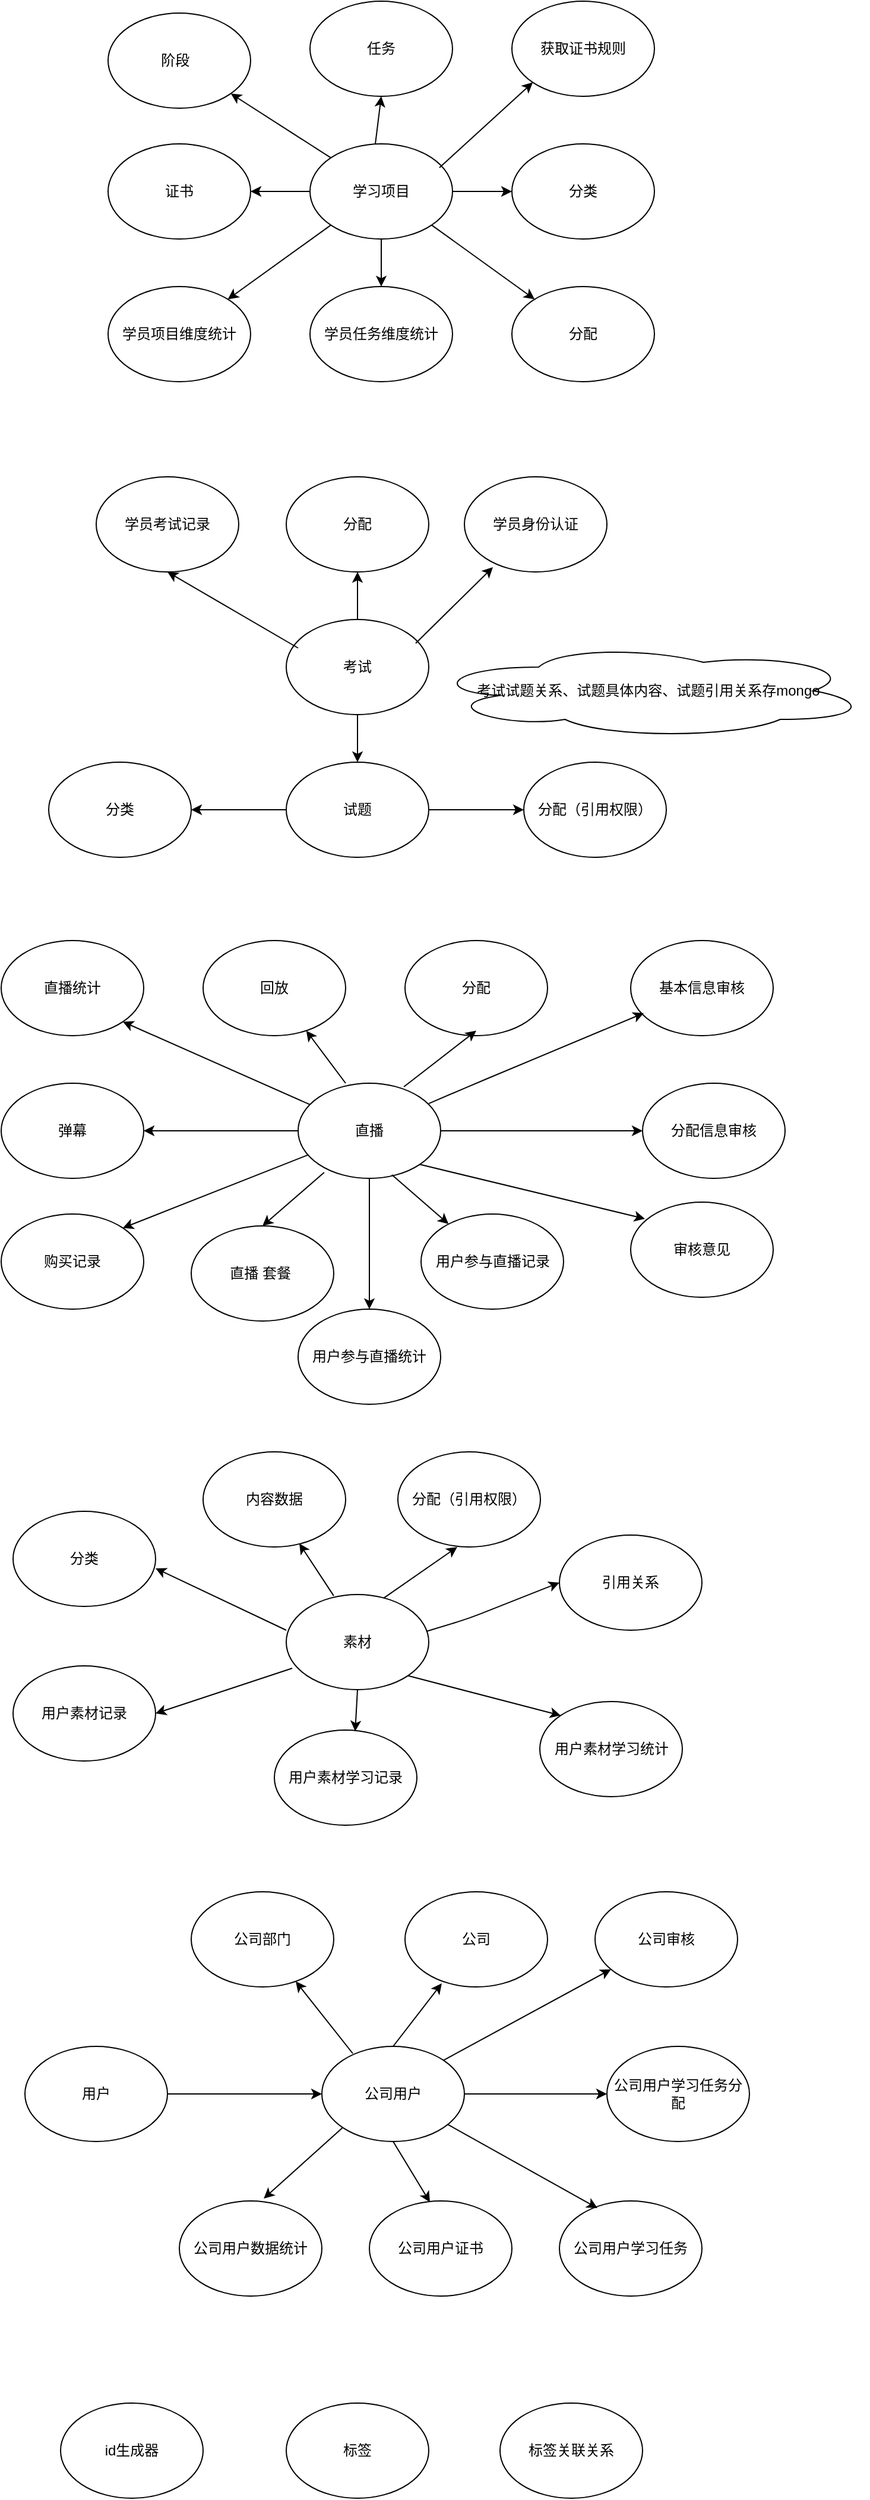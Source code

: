 <mxfile version="14.1.1" type="github">
  <diagram id="t8NCIz4bVcPVeXpqCKI4" name="Page-1">
    <mxGraphModel dx="1186" dy="764" grid="1" gridSize="10" guides="1" tooltips="1" connect="1" arrows="1" fold="1" page="1" pageScale="1" pageWidth="827" pageHeight="1169" math="0" shadow="0">
      <root>
        <mxCell id="0" />
        <mxCell id="1" parent="0" />
        <mxCell id="8nQMXK6_oTZO91173ZuV-10" value="" style="edgeStyle=orthogonalEdgeStyle;rounded=0;orthogonalLoop=1;jettySize=auto;html=1;" edge="1" parent="1" source="8nQMXK6_oTZO91173ZuV-1" target="8nQMXK6_oTZO91173ZuV-7">
          <mxGeometry relative="1" as="geometry" />
        </mxCell>
        <mxCell id="8nQMXK6_oTZO91173ZuV-1" value="学习项目" style="ellipse;whiteSpace=wrap;html=1;" vertex="1" parent="1">
          <mxGeometry x="330" y="200" width="120" height="80" as="geometry" />
        </mxCell>
        <mxCell id="8nQMXK6_oTZO91173ZuV-2" value="阶段&amp;nbsp;&amp;nbsp;" style="ellipse;whiteSpace=wrap;html=1;" vertex="1" parent="1">
          <mxGeometry x="160" y="90" width="120" height="80" as="geometry" />
        </mxCell>
        <mxCell id="8nQMXK6_oTZO91173ZuV-3" value="任务" style="ellipse;whiteSpace=wrap;html=1;" vertex="1" parent="1">
          <mxGeometry x="330" y="80" width="120" height="80" as="geometry" />
        </mxCell>
        <mxCell id="8nQMXK6_oTZO91173ZuV-4" value="分类" style="ellipse;whiteSpace=wrap;html=1;" vertex="1" parent="1">
          <mxGeometry x="500" y="200" width="120" height="80" as="geometry" />
        </mxCell>
        <mxCell id="8nQMXK6_oTZO91173ZuV-5" value="分配" style="ellipse;whiteSpace=wrap;html=1;" vertex="1" parent="1">
          <mxGeometry x="500" y="320" width="120" height="80" as="geometry" />
        </mxCell>
        <mxCell id="8nQMXK6_oTZO91173ZuV-6" value="获取证书规则" style="ellipse;whiteSpace=wrap;html=1;" vertex="1" parent="1">
          <mxGeometry x="500" y="80" width="120" height="80" as="geometry" />
        </mxCell>
        <mxCell id="8nQMXK6_oTZO91173ZuV-7" value="证书" style="ellipse;whiteSpace=wrap;html=1;" vertex="1" parent="1">
          <mxGeometry x="160" y="200" width="120" height="80" as="geometry" />
        </mxCell>
        <mxCell id="8nQMXK6_oTZO91173ZuV-8" value="学员项目维度统计" style="ellipse;whiteSpace=wrap;html=1;" vertex="1" parent="1">
          <mxGeometry x="160" y="320" width="120" height="80" as="geometry" />
        </mxCell>
        <mxCell id="8nQMXK6_oTZO91173ZuV-9" value="学员任务维度统计" style="ellipse;whiteSpace=wrap;html=1;" vertex="1" parent="1">
          <mxGeometry x="330" y="320" width="120" height="80" as="geometry" />
        </mxCell>
        <mxCell id="8nQMXK6_oTZO91173ZuV-13" value="" style="endArrow=classic;html=1;entryX=0;entryY=1;entryDx=0;entryDy=0;" edge="1" parent="1" target="8nQMXK6_oTZO91173ZuV-6">
          <mxGeometry width="50" height="50" relative="1" as="geometry">
            <mxPoint x="439" y="220" as="sourcePoint" />
            <mxPoint x="489" y="170" as="targetPoint" />
          </mxGeometry>
        </mxCell>
        <mxCell id="8nQMXK6_oTZO91173ZuV-14" value="" style="endArrow=classic;html=1;entryX=0.5;entryY=1;entryDx=0;entryDy=0;" edge="1" parent="1" target="8nQMXK6_oTZO91173ZuV-3">
          <mxGeometry width="50" height="50" relative="1" as="geometry">
            <mxPoint x="385" y="200" as="sourcePoint" />
            <mxPoint x="463.574" y="128.284" as="targetPoint" />
          </mxGeometry>
        </mxCell>
        <mxCell id="8nQMXK6_oTZO91173ZuV-16" value="" style="endArrow=classic;html=1;exitX=0;exitY=0;exitDx=0;exitDy=0;" edge="1" parent="1" source="8nQMXK6_oTZO91173ZuV-1" target="8nQMXK6_oTZO91173ZuV-2">
          <mxGeometry width="50" height="50" relative="1" as="geometry">
            <mxPoint x="320" y="220" as="sourcePoint" />
            <mxPoint x="370" y="170" as="targetPoint" />
          </mxGeometry>
        </mxCell>
        <mxCell id="8nQMXK6_oTZO91173ZuV-18" value="" style="endArrow=classic;html=1;entryX=0;entryY=0.5;entryDx=0;entryDy=0;exitX=1;exitY=0.5;exitDx=0;exitDy=0;" edge="1" parent="1" source="8nQMXK6_oTZO91173ZuV-1" target="8nQMXK6_oTZO91173ZuV-4">
          <mxGeometry width="50" height="50" relative="1" as="geometry">
            <mxPoint x="450" y="270" as="sourcePoint" />
            <mxPoint x="500" y="220" as="targetPoint" />
          </mxGeometry>
        </mxCell>
        <mxCell id="8nQMXK6_oTZO91173ZuV-19" value="" style="endArrow=classic;html=1;exitX=0;exitY=1;exitDx=0;exitDy=0;" edge="1" parent="1" source="8nQMXK6_oTZO91173ZuV-1" target="8nQMXK6_oTZO91173ZuV-8">
          <mxGeometry width="50" height="50" relative="1" as="geometry">
            <mxPoint x="380" y="280" as="sourcePoint" />
            <mxPoint x="430" y="230" as="targetPoint" />
          </mxGeometry>
        </mxCell>
        <mxCell id="8nQMXK6_oTZO91173ZuV-20" value="" style="endArrow=classic;html=1;exitX=0.5;exitY=1;exitDx=0;exitDy=0;" edge="1" parent="1" source="8nQMXK6_oTZO91173ZuV-1" target="8nQMXK6_oTZO91173ZuV-9">
          <mxGeometry width="50" height="50" relative="1" as="geometry">
            <mxPoint x="380" y="290" as="sourcePoint" />
            <mxPoint x="430" y="240" as="targetPoint" />
          </mxGeometry>
        </mxCell>
        <mxCell id="8nQMXK6_oTZO91173ZuV-21" value="" style="endArrow=classic;html=1;exitX=1;exitY=1;exitDx=0;exitDy=0;" edge="1" parent="1" source="8nQMXK6_oTZO91173ZuV-1" target="8nQMXK6_oTZO91173ZuV-5">
          <mxGeometry width="50" height="50" relative="1" as="geometry">
            <mxPoint x="420" y="270" as="sourcePoint" />
            <mxPoint x="470" y="220" as="targetPoint" />
          </mxGeometry>
        </mxCell>
        <mxCell id="8nQMXK6_oTZO91173ZuV-29" value="" style="edgeStyle=orthogonalEdgeStyle;rounded=0;orthogonalLoop=1;jettySize=auto;html=1;" edge="1" parent="1" source="8nQMXK6_oTZO91173ZuV-22" target="8nQMXK6_oTZO91173ZuV-24">
          <mxGeometry relative="1" as="geometry" />
        </mxCell>
        <mxCell id="8nQMXK6_oTZO91173ZuV-33" value="" style="edgeStyle=orthogonalEdgeStyle;rounded=0;orthogonalLoop=1;jettySize=auto;html=1;" edge="1" parent="1" source="8nQMXK6_oTZO91173ZuV-22" target="8nQMXK6_oTZO91173ZuV-32">
          <mxGeometry relative="1" as="geometry" />
        </mxCell>
        <mxCell id="8nQMXK6_oTZO91173ZuV-22" value="考试" style="ellipse;whiteSpace=wrap;html=1;" vertex="1" parent="1">
          <mxGeometry x="310" y="600" width="120" height="80" as="geometry" />
        </mxCell>
        <mxCell id="8nQMXK6_oTZO91173ZuV-23" value="学员考试记录" style="ellipse;whiteSpace=wrap;html=1;" vertex="1" parent="1">
          <mxGeometry x="150" y="480" width="120" height="80" as="geometry" />
        </mxCell>
        <mxCell id="8nQMXK6_oTZO91173ZuV-24" value="分配" style="ellipse;whiteSpace=wrap;html=1;" vertex="1" parent="1">
          <mxGeometry x="310" y="480" width="120" height="80" as="geometry" />
        </mxCell>
        <mxCell id="8nQMXK6_oTZO91173ZuV-25" value="学员身份认证" style="ellipse;whiteSpace=wrap;html=1;" vertex="1" parent="1">
          <mxGeometry x="460" y="480" width="120" height="80" as="geometry" />
        </mxCell>
        <mxCell id="8nQMXK6_oTZO91173ZuV-30" value="" style="endArrow=classic;html=1;entryX=0.2;entryY=0.95;entryDx=0;entryDy=0;entryPerimeter=0;" edge="1" parent="1" target="8nQMXK6_oTZO91173ZuV-25">
          <mxGeometry width="50" height="50" relative="1" as="geometry">
            <mxPoint x="419" y="620" as="sourcePoint" />
            <mxPoint x="469" y="570" as="targetPoint" />
          </mxGeometry>
        </mxCell>
        <mxCell id="8nQMXK6_oTZO91173ZuV-31" value="" style="endArrow=classic;html=1;entryX=0.5;entryY=1;entryDx=0;entryDy=0;" edge="1" parent="1" target="8nQMXK6_oTZO91173ZuV-23">
          <mxGeometry width="50" height="50" relative="1" as="geometry">
            <mxPoint x="320" y="624" as="sourcePoint" />
            <mxPoint x="385" y="560" as="targetPoint" />
          </mxGeometry>
        </mxCell>
        <mxCell id="8nQMXK6_oTZO91173ZuV-35" value="" style="edgeStyle=orthogonalEdgeStyle;rounded=0;orthogonalLoop=1;jettySize=auto;html=1;" edge="1" parent="1" source="8nQMXK6_oTZO91173ZuV-32" target="8nQMXK6_oTZO91173ZuV-34">
          <mxGeometry relative="1" as="geometry" />
        </mxCell>
        <mxCell id="8nQMXK6_oTZO91173ZuV-37" value="" style="edgeStyle=orthogonalEdgeStyle;rounded=0;orthogonalLoop=1;jettySize=auto;html=1;" edge="1" parent="1" source="8nQMXK6_oTZO91173ZuV-32" target="8nQMXK6_oTZO91173ZuV-36">
          <mxGeometry relative="1" as="geometry" />
        </mxCell>
        <mxCell id="8nQMXK6_oTZO91173ZuV-32" value="试题" style="ellipse;whiteSpace=wrap;html=1;" vertex="1" parent="1">
          <mxGeometry x="310" y="720" width="120" height="80" as="geometry" />
        </mxCell>
        <mxCell id="8nQMXK6_oTZO91173ZuV-34" value="分配（引用权限）" style="ellipse;whiteSpace=wrap;html=1;" vertex="1" parent="1">
          <mxGeometry x="510" y="720" width="120" height="80" as="geometry" />
        </mxCell>
        <mxCell id="8nQMXK6_oTZO91173ZuV-36" value="分类" style="ellipse;whiteSpace=wrap;html=1;" vertex="1" parent="1">
          <mxGeometry x="110" y="720" width="120" height="80" as="geometry" />
        </mxCell>
        <mxCell id="8nQMXK6_oTZO91173ZuV-38" value="考试试题关系、试题具体内容、试题引用关系存mongo" style="ellipse;shape=cloud;whiteSpace=wrap;html=1;" vertex="1" parent="1">
          <mxGeometry x="430" y="620" width="370" height="80" as="geometry" />
        </mxCell>
        <mxCell id="8nQMXK6_oTZO91173ZuV-51" style="edgeStyle=orthogonalEdgeStyle;rounded=0;orthogonalLoop=1;jettySize=auto;html=1;" edge="1" parent="1" source="8nQMXK6_oTZO91173ZuV-39" target="8nQMXK6_oTZO91173ZuV-45">
          <mxGeometry relative="1" as="geometry" />
        </mxCell>
        <mxCell id="8nQMXK6_oTZO91173ZuV-39" value="直播" style="ellipse;whiteSpace=wrap;html=1;" vertex="1" parent="1">
          <mxGeometry x="320" y="990" width="120" height="80" as="geometry" />
        </mxCell>
        <mxCell id="8nQMXK6_oTZO91173ZuV-40" value="直播统计" style="ellipse;whiteSpace=wrap;html=1;" vertex="1" parent="1">
          <mxGeometry x="70" y="870" width="120" height="80" as="geometry" />
        </mxCell>
        <mxCell id="8nQMXK6_oTZO91173ZuV-41" value="回放" style="ellipse;whiteSpace=wrap;html=1;" vertex="1" parent="1">
          <mxGeometry x="240" y="870" width="120" height="80" as="geometry" />
        </mxCell>
        <mxCell id="8nQMXK6_oTZO91173ZuV-42" value="基本信息审核" style="ellipse;whiteSpace=wrap;html=1;" vertex="1" parent="1">
          <mxGeometry x="600" y="870" width="120" height="80" as="geometry" />
        </mxCell>
        <mxCell id="8nQMXK6_oTZO91173ZuV-43" value="分配" style="ellipse;whiteSpace=wrap;html=1;" vertex="1" parent="1">
          <mxGeometry x="410" y="870" width="120" height="80" as="geometry" />
        </mxCell>
        <mxCell id="8nQMXK6_oTZO91173ZuV-44" value="分配信息审核" style="ellipse;whiteSpace=wrap;html=1;" vertex="1" parent="1">
          <mxGeometry x="610" y="990" width="120" height="80" as="geometry" />
        </mxCell>
        <mxCell id="8nQMXK6_oTZO91173ZuV-45" value="弹幕" style="ellipse;whiteSpace=wrap;html=1;" vertex="1" parent="1">
          <mxGeometry x="70" y="990" width="120" height="80" as="geometry" />
        </mxCell>
        <mxCell id="8nQMXK6_oTZO91173ZuV-46" value="购买记录" style="ellipse;whiteSpace=wrap;html=1;" vertex="1" parent="1">
          <mxGeometry x="70" y="1100" width="120" height="80" as="geometry" />
        </mxCell>
        <mxCell id="8nQMXK6_oTZO91173ZuV-47" value="用户参与直播统计" style="ellipse;whiteSpace=wrap;html=1;" vertex="1" parent="1">
          <mxGeometry x="320" y="1180" width="120" height="80" as="geometry" />
        </mxCell>
        <mxCell id="8nQMXK6_oTZO91173ZuV-48" value="审核意见" style="ellipse;whiteSpace=wrap;html=1;" vertex="1" parent="1">
          <mxGeometry x="600" y="1090" width="120" height="80" as="geometry" />
        </mxCell>
        <mxCell id="8nQMXK6_oTZO91173ZuV-49" value="直播 套餐&amp;nbsp;" style="ellipse;whiteSpace=wrap;html=1;" vertex="1" parent="1">
          <mxGeometry x="230" y="1110" width="120" height="80" as="geometry" />
        </mxCell>
        <mxCell id="8nQMXK6_oTZO91173ZuV-50" value="用户参与直播记录" style="ellipse;whiteSpace=wrap;html=1;" vertex="1" parent="1">
          <mxGeometry x="423.5" y="1100" width="120" height="80" as="geometry" />
        </mxCell>
        <mxCell id="8nQMXK6_oTZO91173ZuV-52" value="" style="endArrow=classic;html=1;entryX=1;entryY=1;entryDx=0;entryDy=0;" edge="1" parent="1" source="8nQMXK6_oTZO91173ZuV-39" target="8nQMXK6_oTZO91173ZuV-40">
          <mxGeometry width="50" height="50" relative="1" as="geometry">
            <mxPoint x="370" y="1010" as="sourcePoint" />
            <mxPoint x="420" y="960" as="targetPoint" />
          </mxGeometry>
        </mxCell>
        <mxCell id="8nQMXK6_oTZO91173ZuV-53" value="" style="endArrow=classic;html=1;" edge="1" parent="1" target="8nQMXK6_oTZO91173ZuV-41">
          <mxGeometry width="50" height="50" relative="1" as="geometry">
            <mxPoint x="360" y="990" as="sourcePoint" />
            <mxPoint x="420" y="950" as="targetPoint" />
          </mxGeometry>
        </mxCell>
        <mxCell id="8nQMXK6_oTZO91173ZuV-54" value="" style="endArrow=classic;html=1;exitX=0.742;exitY=0.038;exitDx=0;exitDy=0;exitPerimeter=0;" edge="1" parent="1" source="8nQMXK6_oTZO91173ZuV-39">
          <mxGeometry width="50" height="50" relative="1" as="geometry">
            <mxPoint x="503.17" y="990" as="sourcePoint" />
            <mxPoint x="470.003" y="945.777" as="targetPoint" />
          </mxGeometry>
        </mxCell>
        <mxCell id="8nQMXK6_oTZO91173ZuV-55" value="" style="endArrow=classic;html=1;exitX=0.917;exitY=0.213;exitDx=0;exitDy=0;exitPerimeter=0;entryX=0.092;entryY=0.763;entryDx=0;entryDy=0;entryPerimeter=0;" edge="1" parent="1" source="8nQMXK6_oTZO91173ZuV-39" target="8nQMXK6_oTZO91173ZuV-42">
          <mxGeometry width="50" height="50" relative="1" as="geometry">
            <mxPoint x="419.04" y="1003.04" as="sourcePoint" />
            <mxPoint x="480.003" y="955.777" as="targetPoint" />
            <Array as="points">
              <mxPoint x="470" y="990" />
            </Array>
          </mxGeometry>
        </mxCell>
        <mxCell id="8nQMXK6_oTZO91173ZuV-56" value="" style="endArrow=classic;html=1;exitX=1;exitY=0.5;exitDx=0;exitDy=0;entryX=0;entryY=0.5;entryDx=0;entryDy=0;" edge="1" parent="1" source="8nQMXK6_oTZO91173ZuV-39" target="8nQMXK6_oTZO91173ZuV-44">
          <mxGeometry width="50" height="50" relative="1" as="geometry">
            <mxPoint x="440" y="1060" as="sourcePoint" />
            <mxPoint x="490" y="1010" as="targetPoint" />
          </mxGeometry>
        </mxCell>
        <mxCell id="8nQMXK6_oTZO91173ZuV-57" value="" style="endArrow=classic;html=1;entryX=1;entryY=0;entryDx=0;entryDy=0;" edge="1" parent="1" source="8nQMXK6_oTZO91173ZuV-39" target="8nQMXK6_oTZO91173ZuV-46">
          <mxGeometry width="50" height="50" relative="1" as="geometry">
            <mxPoint x="360" y="1080" as="sourcePoint" />
            <mxPoint x="300" y="1080" as="targetPoint" />
          </mxGeometry>
        </mxCell>
        <mxCell id="8nQMXK6_oTZO91173ZuV-58" value="" style="endArrow=classic;html=1;entryX=0.5;entryY=0;entryDx=0;entryDy=0;exitX=0.183;exitY=0.938;exitDx=0;exitDy=0;exitPerimeter=0;" edge="1" parent="1" source="8nQMXK6_oTZO91173ZuV-39" target="8nQMXK6_oTZO91173ZuV-49">
          <mxGeometry width="50" height="50" relative="1" as="geometry">
            <mxPoint x="430" y="1070" as="sourcePoint" />
            <mxPoint x="480" y="1020" as="targetPoint" />
          </mxGeometry>
        </mxCell>
        <mxCell id="8nQMXK6_oTZO91173ZuV-59" value="" style="endArrow=classic;html=1;entryX=0.1;entryY=0.175;entryDx=0;entryDy=0;entryPerimeter=0;exitX=1;exitY=1;exitDx=0;exitDy=0;" edge="1" parent="1" source="8nQMXK6_oTZO91173ZuV-39" target="8nQMXK6_oTZO91173ZuV-48">
          <mxGeometry width="50" height="50" relative="1" as="geometry">
            <mxPoint x="430" y="1080" as="sourcePoint" />
            <mxPoint x="480" y="1030" as="targetPoint" />
          </mxGeometry>
        </mxCell>
        <mxCell id="8nQMXK6_oTZO91173ZuV-60" value="" style="endArrow=classic;html=1;exitX=0.658;exitY=0.963;exitDx=0;exitDy=0;exitPerimeter=0;" edge="1" parent="1" source="8nQMXK6_oTZO91173ZuV-39" target="8nQMXK6_oTZO91173ZuV-50">
          <mxGeometry width="50" height="50" relative="1" as="geometry">
            <mxPoint x="370" y="1080" as="sourcePoint" />
            <mxPoint x="420" y="1030" as="targetPoint" />
          </mxGeometry>
        </mxCell>
        <mxCell id="8nQMXK6_oTZO91173ZuV-61" value="" style="endArrow=classic;html=1;entryX=0.5;entryY=0;entryDx=0;entryDy=0;exitX=0.5;exitY=1;exitDx=0;exitDy=0;" edge="1" parent="1" source="8nQMXK6_oTZO91173ZuV-39" target="8nQMXK6_oTZO91173ZuV-47">
          <mxGeometry width="50" height="50" relative="1" as="geometry">
            <mxPoint x="370" y="1080" as="sourcePoint" />
            <mxPoint x="420" y="1030" as="targetPoint" />
          </mxGeometry>
        </mxCell>
        <mxCell id="8nQMXK6_oTZO91173ZuV-62" value="素材" style="ellipse;whiteSpace=wrap;html=1;" vertex="1" parent="1">
          <mxGeometry x="310" y="1420" width="120" height="80" as="geometry" />
        </mxCell>
        <mxCell id="8nQMXK6_oTZO91173ZuV-63" value="分类" style="ellipse;whiteSpace=wrap;html=1;" vertex="1" parent="1">
          <mxGeometry x="80" y="1350" width="120" height="80" as="geometry" />
        </mxCell>
        <mxCell id="8nQMXK6_oTZO91173ZuV-64" value="内容数据" style="ellipse;whiteSpace=wrap;html=1;" vertex="1" parent="1">
          <mxGeometry x="240" y="1300" width="120" height="80" as="geometry" />
        </mxCell>
        <mxCell id="8nQMXK6_oTZO91173ZuV-65" value="分配（引用权限）" style="ellipse;whiteSpace=wrap;html=1;" vertex="1" parent="1">
          <mxGeometry x="404" y="1300" width="120" height="80" as="geometry" />
        </mxCell>
        <mxCell id="8nQMXK6_oTZO91173ZuV-66" value="引用关系" style="ellipse;whiteSpace=wrap;html=1;" vertex="1" parent="1">
          <mxGeometry x="540" y="1370" width="120" height="80" as="geometry" />
        </mxCell>
        <mxCell id="8nQMXK6_oTZO91173ZuV-67" value="用户素材记录" style="ellipse;whiteSpace=wrap;html=1;" vertex="1" parent="1">
          <mxGeometry x="80" y="1480" width="120" height="80" as="geometry" />
        </mxCell>
        <mxCell id="8nQMXK6_oTZO91173ZuV-68" value="用户素材学习统计" style="ellipse;whiteSpace=wrap;html=1;" vertex="1" parent="1">
          <mxGeometry x="523.5" y="1510" width="120" height="80" as="geometry" />
        </mxCell>
        <mxCell id="8nQMXK6_oTZO91173ZuV-69" value="用户素材学习记录" style="ellipse;whiteSpace=wrap;html=1;" vertex="1" parent="1">
          <mxGeometry x="300" y="1534" width="120" height="80" as="geometry" />
        </mxCell>
        <mxCell id="8nQMXK6_oTZO91173ZuV-70" value="" style="endArrow=classic;html=1;exitX=0.683;exitY=0.038;exitDx=0;exitDy=0;exitPerimeter=0;" edge="1" parent="1" source="8nQMXK6_oTZO91173ZuV-62">
          <mxGeometry width="50" height="50" relative="1" as="geometry">
            <mxPoint x="404" y="1430" as="sourcePoint" />
            <mxPoint x="454" y="1380" as="targetPoint" />
          </mxGeometry>
        </mxCell>
        <mxCell id="8nQMXK6_oTZO91173ZuV-71" value="" style="endArrow=classic;html=1;entryX=0;entryY=0.5;entryDx=0;entryDy=0;exitX=0.983;exitY=0.388;exitDx=0;exitDy=0;exitPerimeter=0;" edge="1" parent="1" source="8nQMXK6_oTZO91173ZuV-62" target="8nQMXK6_oTZO91173ZuV-66">
          <mxGeometry width="50" height="50" relative="1" as="geometry">
            <mxPoint x="414" y="1440" as="sourcePoint" />
            <mxPoint x="464" y="1390" as="targetPoint" />
            <Array as="points">
              <mxPoint x="464" y="1440" />
            </Array>
          </mxGeometry>
        </mxCell>
        <mxCell id="8nQMXK6_oTZO91173ZuV-72" value="" style="endArrow=classic;html=1;entryX=0;entryY=0;entryDx=0;entryDy=0;exitX=1;exitY=1;exitDx=0;exitDy=0;" edge="1" parent="1" source="8nQMXK6_oTZO91173ZuV-62" target="8nQMXK6_oTZO91173ZuV-68">
          <mxGeometry width="50" height="50" relative="1" as="geometry">
            <mxPoint x="450" y="1550" as="sourcePoint" />
            <mxPoint x="500" y="1500" as="targetPoint" />
          </mxGeometry>
        </mxCell>
        <mxCell id="8nQMXK6_oTZO91173ZuV-73" value="" style="endArrow=classic;html=1;entryX=0.675;entryY=0.963;entryDx=0;entryDy=0;entryPerimeter=0;exitX=0.333;exitY=0.013;exitDx=0;exitDy=0;exitPerimeter=0;" edge="1" parent="1" source="8nQMXK6_oTZO91173ZuV-62" target="8nQMXK6_oTZO91173ZuV-64">
          <mxGeometry width="50" height="50" relative="1" as="geometry">
            <mxPoint x="360" y="1420" as="sourcePoint" />
            <mxPoint x="410" y="1370" as="targetPoint" />
          </mxGeometry>
        </mxCell>
        <mxCell id="8nQMXK6_oTZO91173ZuV-74" value="" style="endArrow=classic;html=1;entryX=1;entryY=0.6;entryDx=0;entryDy=0;entryPerimeter=0;" edge="1" parent="1" target="8nQMXK6_oTZO91173ZuV-63">
          <mxGeometry width="50" height="50" relative="1" as="geometry">
            <mxPoint x="310" y="1450" as="sourcePoint" />
            <mxPoint x="360" y="1400" as="targetPoint" />
          </mxGeometry>
        </mxCell>
        <mxCell id="8nQMXK6_oTZO91173ZuV-75" value="" style="endArrow=classic;html=1;entryX=1;entryY=0.5;entryDx=0;entryDy=0;exitX=0.042;exitY=0.775;exitDx=0;exitDy=0;exitPerimeter=0;" edge="1" parent="1" source="8nQMXK6_oTZO91173ZuV-62" target="8nQMXK6_oTZO91173ZuV-67">
          <mxGeometry width="50" height="50" relative="1" as="geometry">
            <mxPoint x="310" y="1470" as="sourcePoint" />
            <mxPoint x="360" y="1420" as="targetPoint" />
          </mxGeometry>
        </mxCell>
        <mxCell id="8nQMXK6_oTZO91173ZuV-76" value="" style="endArrow=classic;html=1;entryX=0.567;entryY=0.013;entryDx=0;entryDy=0;entryPerimeter=0;exitX=0.5;exitY=1;exitDx=0;exitDy=0;" edge="1" parent="1" source="8nQMXK6_oTZO91173ZuV-62" target="8nQMXK6_oTZO91173ZuV-69">
          <mxGeometry width="50" height="50" relative="1" as="geometry">
            <mxPoint x="270" y="1540" as="sourcePoint" />
            <mxPoint x="320" y="1490" as="targetPoint" />
          </mxGeometry>
        </mxCell>
        <mxCell id="8nQMXK6_oTZO91173ZuV-79" value="" style="edgeStyle=orthogonalEdgeStyle;rounded=0;orthogonalLoop=1;jettySize=auto;html=1;" edge="1" parent="1" source="8nQMXK6_oTZO91173ZuV-77" target="8nQMXK6_oTZO91173ZuV-78">
          <mxGeometry relative="1" as="geometry" />
        </mxCell>
        <mxCell id="8nQMXK6_oTZO91173ZuV-77" value="用户" style="ellipse;whiteSpace=wrap;html=1;" vertex="1" parent="1">
          <mxGeometry x="90" y="1800" width="120" height="80" as="geometry" />
        </mxCell>
        <mxCell id="8nQMXK6_oTZO91173ZuV-78" value="公司用户" style="ellipse;whiteSpace=wrap;html=1;" vertex="1" parent="1">
          <mxGeometry x="340" y="1800" width="120" height="80" as="geometry" />
        </mxCell>
        <mxCell id="8nQMXK6_oTZO91173ZuV-80" value="公司部门" style="ellipse;whiteSpace=wrap;html=1;" vertex="1" parent="1">
          <mxGeometry x="230" y="1670" width="120" height="80" as="geometry" />
        </mxCell>
        <mxCell id="8nQMXK6_oTZO91173ZuV-81" value="公司" style="ellipse;whiteSpace=wrap;html=1;" vertex="1" parent="1">
          <mxGeometry x="410" y="1670" width="120" height="80" as="geometry" />
        </mxCell>
        <mxCell id="8nQMXK6_oTZO91173ZuV-82" value="公司用户数据统计" style="ellipse;whiteSpace=wrap;html=1;" vertex="1" parent="1">
          <mxGeometry x="220" y="1930" width="120" height="80" as="geometry" />
        </mxCell>
        <mxCell id="8nQMXK6_oTZO91173ZuV-83" value="公司用户证书" style="ellipse;whiteSpace=wrap;html=1;" vertex="1" parent="1">
          <mxGeometry x="380" y="1930" width="120" height="80" as="geometry" />
        </mxCell>
        <mxCell id="8nQMXK6_oTZO91173ZuV-84" value="公司用户学习任务" style="ellipse;whiteSpace=wrap;html=1;" vertex="1" parent="1">
          <mxGeometry x="540" y="1930" width="120" height="80" as="geometry" />
        </mxCell>
        <mxCell id="8nQMXK6_oTZO91173ZuV-85" value="公司用户学习任务分配" style="ellipse;whiteSpace=wrap;html=1;" vertex="1" parent="1">
          <mxGeometry x="580" y="1800" width="120" height="80" as="geometry" />
        </mxCell>
        <mxCell id="8nQMXK6_oTZO91173ZuV-86" value="公司审核" style="ellipse;whiteSpace=wrap;html=1;" vertex="1" parent="1">
          <mxGeometry x="570" y="1670" width="120" height="80" as="geometry" />
        </mxCell>
        <mxCell id="8nQMXK6_oTZO91173ZuV-87" value="" style="endArrow=classic;html=1;exitX=0.217;exitY=0.075;exitDx=0;exitDy=0;exitPerimeter=0;" edge="1" parent="1" source="8nQMXK6_oTZO91173ZuV-78" target="8nQMXK6_oTZO91173ZuV-80">
          <mxGeometry width="50" height="50" relative="1" as="geometry">
            <mxPoint x="358" y="1800" as="sourcePoint" />
            <mxPoint x="470" y="1780" as="targetPoint" />
          </mxGeometry>
        </mxCell>
        <mxCell id="8nQMXK6_oTZO91173ZuV-88" value="" style="endArrow=classic;html=1;exitX=0.5;exitY=0;exitDx=0;exitDy=0;entryX=0.258;entryY=0.963;entryDx=0;entryDy=0;entryPerimeter=0;" edge="1" parent="1" source="8nQMXK6_oTZO91173ZuV-78" target="8nQMXK6_oTZO91173ZuV-81">
          <mxGeometry width="50" height="50" relative="1" as="geometry">
            <mxPoint x="420" y="1790" as="sourcePoint" />
            <mxPoint x="470" y="1740" as="targetPoint" />
          </mxGeometry>
        </mxCell>
        <mxCell id="8nQMXK6_oTZO91173ZuV-89" value="" style="endArrow=classic;html=1;exitX=1;exitY=0;exitDx=0;exitDy=0;" edge="1" parent="1" source="8nQMXK6_oTZO91173ZuV-78" target="8nQMXK6_oTZO91173ZuV-86">
          <mxGeometry width="50" height="50" relative="1" as="geometry">
            <mxPoint x="520" y="1820" as="sourcePoint" />
            <mxPoint x="570" y="1770" as="targetPoint" />
          </mxGeometry>
        </mxCell>
        <mxCell id="8nQMXK6_oTZO91173ZuV-90" value="" style="endArrow=classic;html=1;exitX=1;exitY=0.5;exitDx=0;exitDy=0;entryX=0;entryY=0.5;entryDx=0;entryDy=0;" edge="1" parent="1" source="8nQMXK6_oTZO91173ZuV-78" target="8nQMXK6_oTZO91173ZuV-85">
          <mxGeometry width="50" height="50" relative="1" as="geometry">
            <mxPoint x="470" y="1900" as="sourcePoint" />
            <mxPoint x="520" y="1850" as="targetPoint" />
          </mxGeometry>
        </mxCell>
        <mxCell id="8nQMXK6_oTZO91173ZuV-91" value="" style="endArrow=classic;html=1;entryX=0.592;entryY=-0.025;entryDx=0;entryDy=0;entryPerimeter=0;exitX=0;exitY=1;exitDx=0;exitDy=0;" edge="1" parent="1" source="8nQMXK6_oTZO91173ZuV-78" target="8nQMXK6_oTZO91173ZuV-82">
          <mxGeometry width="50" height="50" relative="1" as="geometry">
            <mxPoint x="320" y="1940" as="sourcePoint" />
            <mxPoint x="370" y="1890" as="targetPoint" />
          </mxGeometry>
        </mxCell>
        <mxCell id="8nQMXK6_oTZO91173ZuV-92" value="" style="endArrow=classic;html=1;entryX=0.425;entryY=0.013;entryDx=0;entryDy=0;entryPerimeter=0;exitX=0.5;exitY=1;exitDx=0;exitDy=0;" edge="1" parent="1" source="8nQMXK6_oTZO91173ZuV-78" target="8nQMXK6_oTZO91173ZuV-83">
          <mxGeometry width="50" height="50" relative="1" as="geometry">
            <mxPoint x="500" y="1920" as="sourcePoint" />
            <mxPoint x="550" y="1870" as="targetPoint" />
          </mxGeometry>
        </mxCell>
        <mxCell id="8nQMXK6_oTZO91173ZuV-93" value="" style="endArrow=classic;html=1;entryX=0.267;entryY=0.075;entryDx=0;entryDy=0;entryPerimeter=0;" edge="1" parent="1" source="8nQMXK6_oTZO91173ZuV-78" target="8nQMXK6_oTZO91173ZuV-84">
          <mxGeometry width="50" height="50" relative="1" as="geometry">
            <mxPoint x="470" y="1920" as="sourcePoint" />
            <mxPoint x="520" y="1870" as="targetPoint" />
          </mxGeometry>
        </mxCell>
        <mxCell id="8nQMXK6_oTZO91173ZuV-94" value="id生成器" style="ellipse;whiteSpace=wrap;html=1;" vertex="1" parent="1">
          <mxGeometry x="120" y="2100" width="120" height="80" as="geometry" />
        </mxCell>
        <mxCell id="8nQMXK6_oTZO91173ZuV-95" value="标签" style="ellipse;whiteSpace=wrap;html=1;" vertex="1" parent="1">
          <mxGeometry x="310" y="2100" width="120" height="80" as="geometry" />
        </mxCell>
        <mxCell id="8nQMXK6_oTZO91173ZuV-96" value="标签关联关系" style="ellipse;whiteSpace=wrap;html=1;" vertex="1" parent="1">
          <mxGeometry x="490" y="2100" width="120" height="80" as="geometry" />
        </mxCell>
      </root>
    </mxGraphModel>
  </diagram>
</mxfile>
